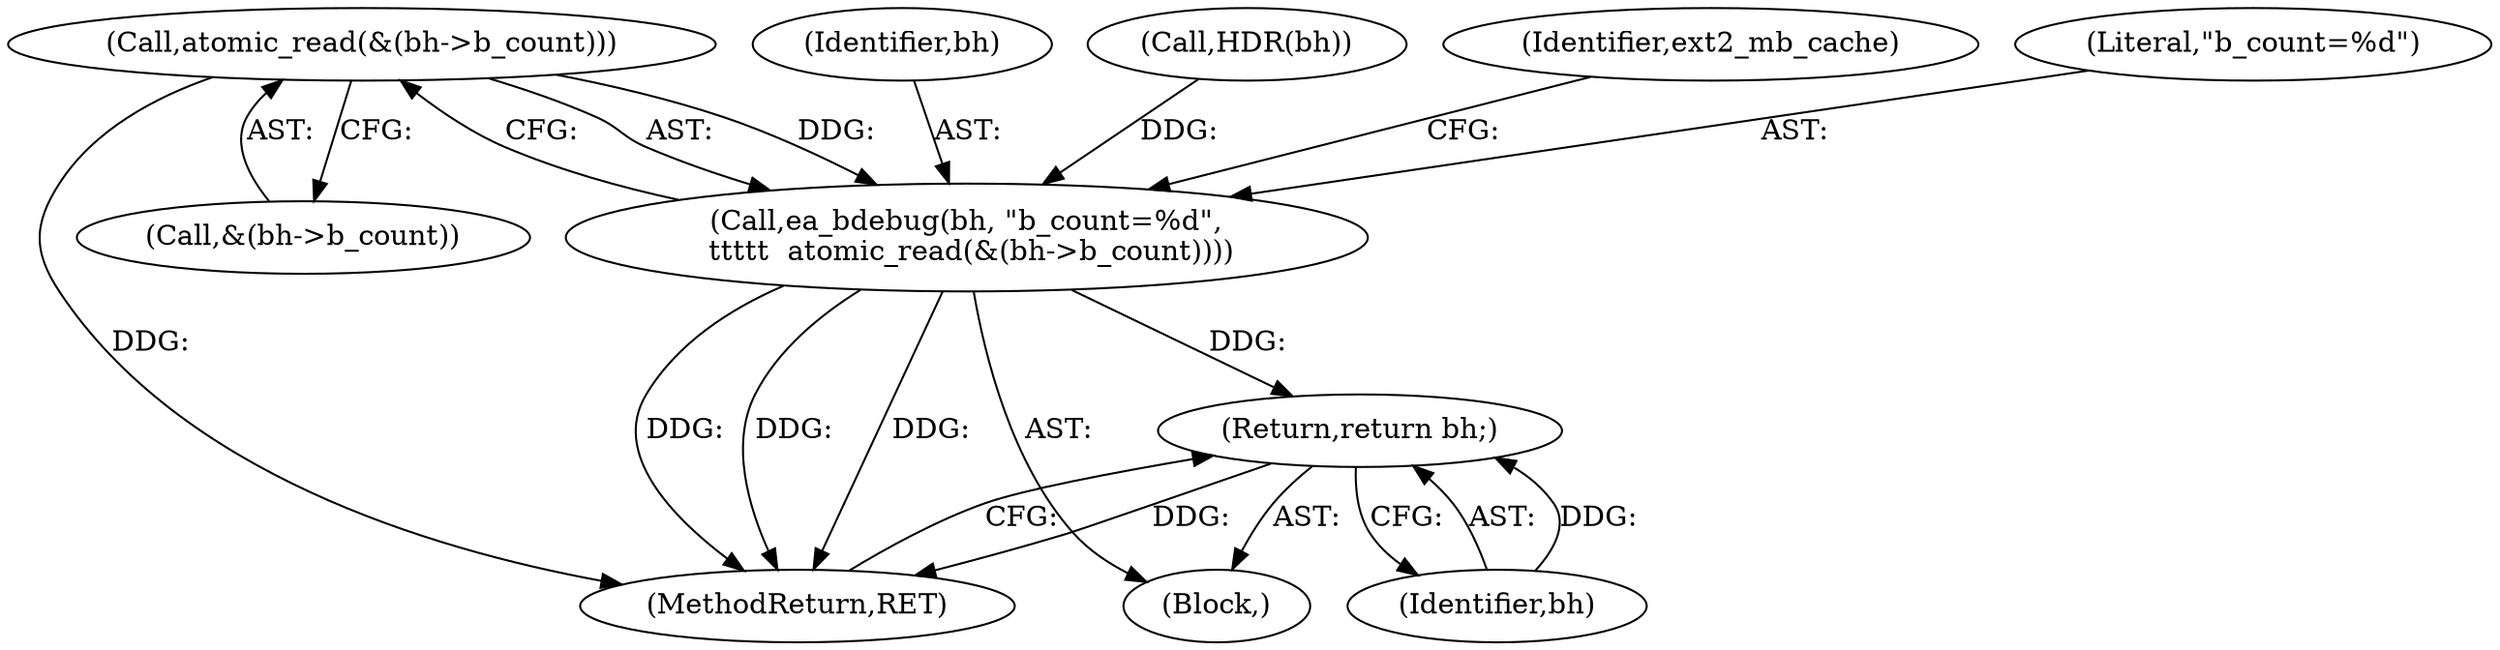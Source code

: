 digraph "0_linux_be0726d33cb8f411945884664924bed3cb8c70ee_4@API" {
"1000227" [label="(Call,atomic_read(&(bh->b_count)))"];
"1000224" [label="(Call,ea_bdebug(bh, \"b_count=%d\",\n \t\t\t\t\t  atomic_read(&(bh->b_count))))"];
"1000238" [label="(Return,return bh;)"];
"1000238" [label="(Return,return bh;)"];
"1000239" [label="(Identifier,bh)"];
"1000226" [label="(Literal,\"b_count=%d\")"];
"1000225" [label="(Identifier,bh)"];
"1000224" [label="(Call,ea_bdebug(bh, \"b_count=%d\",\n \t\t\t\t\t  atomic_read(&(bh->b_count))))"];
"1000251" [label="(MethodReturn,RET)"];
"1000221" [label="(Call,HDR(bh))"];
"1000228" [label="(Call,&(bh->b_count))"];
"1000233" [label="(Identifier,ext2_mb_cache)"];
"1000227" [label="(Call,atomic_read(&(bh->b_count)))"];
"1000223" [label="(Block,)"];
"1000227" -> "1000224"  [label="AST: "];
"1000227" -> "1000228"  [label="CFG: "];
"1000228" -> "1000227"  [label="AST: "];
"1000224" -> "1000227"  [label="CFG: "];
"1000227" -> "1000251"  [label="DDG: "];
"1000227" -> "1000224"  [label="DDG: "];
"1000224" -> "1000223"  [label="AST: "];
"1000225" -> "1000224"  [label="AST: "];
"1000226" -> "1000224"  [label="AST: "];
"1000233" -> "1000224"  [label="CFG: "];
"1000224" -> "1000251"  [label="DDG: "];
"1000224" -> "1000251"  [label="DDG: "];
"1000224" -> "1000251"  [label="DDG: "];
"1000221" -> "1000224"  [label="DDG: "];
"1000224" -> "1000238"  [label="DDG: "];
"1000238" -> "1000223"  [label="AST: "];
"1000238" -> "1000239"  [label="CFG: "];
"1000239" -> "1000238"  [label="AST: "];
"1000251" -> "1000238"  [label="CFG: "];
"1000238" -> "1000251"  [label="DDG: "];
"1000239" -> "1000238"  [label="DDG: "];
}

